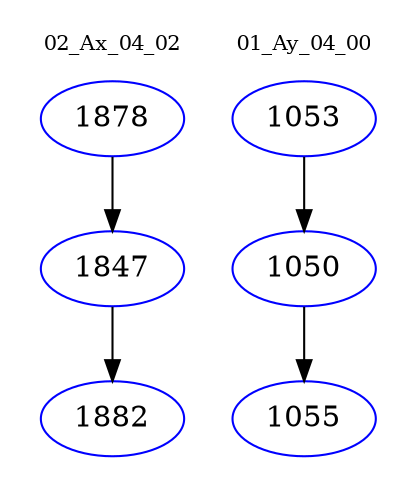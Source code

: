 digraph{
subgraph cluster_0 {
color = white
label = "02_Ax_04_02";
fontsize=10;
T0_1878 [label="1878", color="blue"]
T0_1878 -> T0_1847 [color="black"]
T0_1847 [label="1847", color="blue"]
T0_1847 -> T0_1882 [color="black"]
T0_1882 [label="1882", color="blue"]
}
subgraph cluster_1 {
color = white
label = "01_Ay_04_00";
fontsize=10;
T1_1053 [label="1053", color="blue"]
T1_1053 -> T1_1050 [color="black"]
T1_1050 [label="1050", color="blue"]
T1_1050 -> T1_1055 [color="black"]
T1_1055 [label="1055", color="blue"]
}
}
